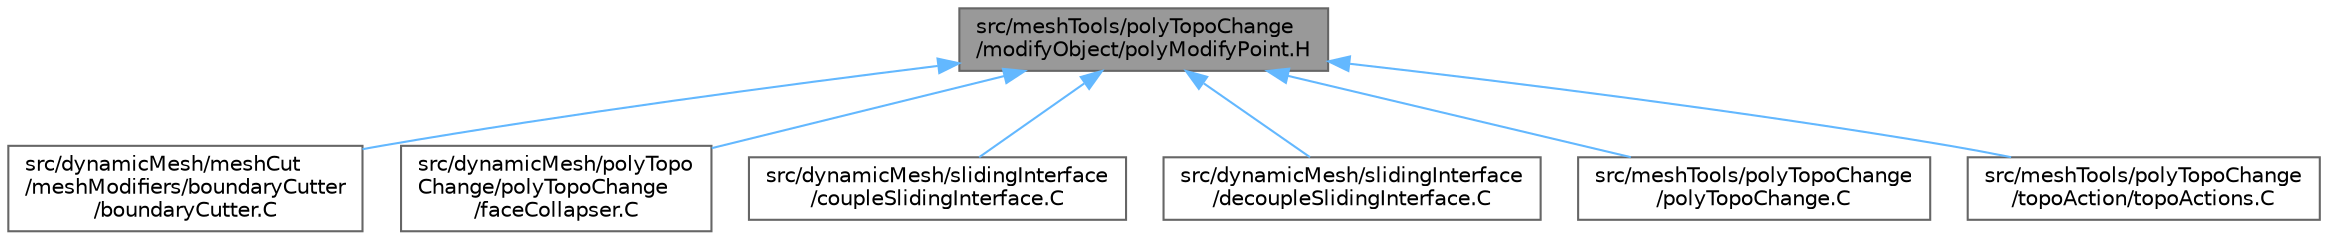 digraph "src/meshTools/polyTopoChange/modifyObject/polyModifyPoint.H"
{
 // LATEX_PDF_SIZE
  bgcolor="transparent";
  edge [fontname=Helvetica,fontsize=10,labelfontname=Helvetica,labelfontsize=10];
  node [fontname=Helvetica,fontsize=10,shape=box,height=0.2,width=0.4];
  Node1 [id="Node000001",label="src/meshTools/polyTopoChange\l/modifyObject/polyModifyPoint.H",height=0.2,width=0.4,color="gray40", fillcolor="grey60", style="filled", fontcolor="black",tooltip=" "];
  Node1 -> Node2 [id="edge1_Node000001_Node000002",dir="back",color="steelblue1",style="solid",tooltip=" "];
  Node2 [id="Node000002",label="src/dynamicMesh/meshCut\l/meshModifiers/boundaryCutter\l/boundaryCutter.C",height=0.2,width=0.4,color="grey40", fillcolor="white", style="filled",URL="$boundaryCutter_8C.html",tooltip=" "];
  Node1 -> Node3 [id="edge2_Node000001_Node000003",dir="back",color="steelblue1",style="solid",tooltip=" "];
  Node3 [id="Node000003",label="src/dynamicMesh/polyTopo\lChange/polyTopoChange\l/faceCollapser.C",height=0.2,width=0.4,color="grey40", fillcolor="white", style="filled",URL="$faceCollapser_8C.html",tooltip=" "];
  Node1 -> Node4 [id="edge3_Node000001_Node000004",dir="back",color="steelblue1",style="solid",tooltip=" "];
  Node4 [id="Node000004",label="src/dynamicMesh/slidingInterface\l/coupleSlidingInterface.C",height=0.2,width=0.4,color="grey40", fillcolor="white", style="filled",URL="$coupleSlidingInterface_8C.html",tooltip=" "];
  Node1 -> Node5 [id="edge4_Node000001_Node000005",dir="back",color="steelblue1",style="solid",tooltip=" "];
  Node5 [id="Node000005",label="src/dynamicMesh/slidingInterface\l/decoupleSlidingInterface.C",height=0.2,width=0.4,color="grey40", fillcolor="white", style="filled",URL="$decoupleSlidingInterface_8C.html",tooltip=" "];
  Node1 -> Node6 [id="edge5_Node000001_Node000006",dir="back",color="steelblue1",style="solid",tooltip=" "];
  Node6 [id="Node000006",label="src/meshTools/polyTopoChange\l/polyTopoChange.C",height=0.2,width=0.4,color="grey40", fillcolor="white", style="filled",URL="$polyTopoChange_8C.html",tooltip=" "];
  Node1 -> Node7 [id="edge6_Node000001_Node000007",dir="back",color="steelblue1",style="solid",tooltip=" "];
  Node7 [id="Node000007",label="src/meshTools/polyTopoChange\l/topoAction/topoActions.C",height=0.2,width=0.4,color="grey40", fillcolor="white", style="filled",URL="$topoActions_8C.html",tooltip=" "];
}
